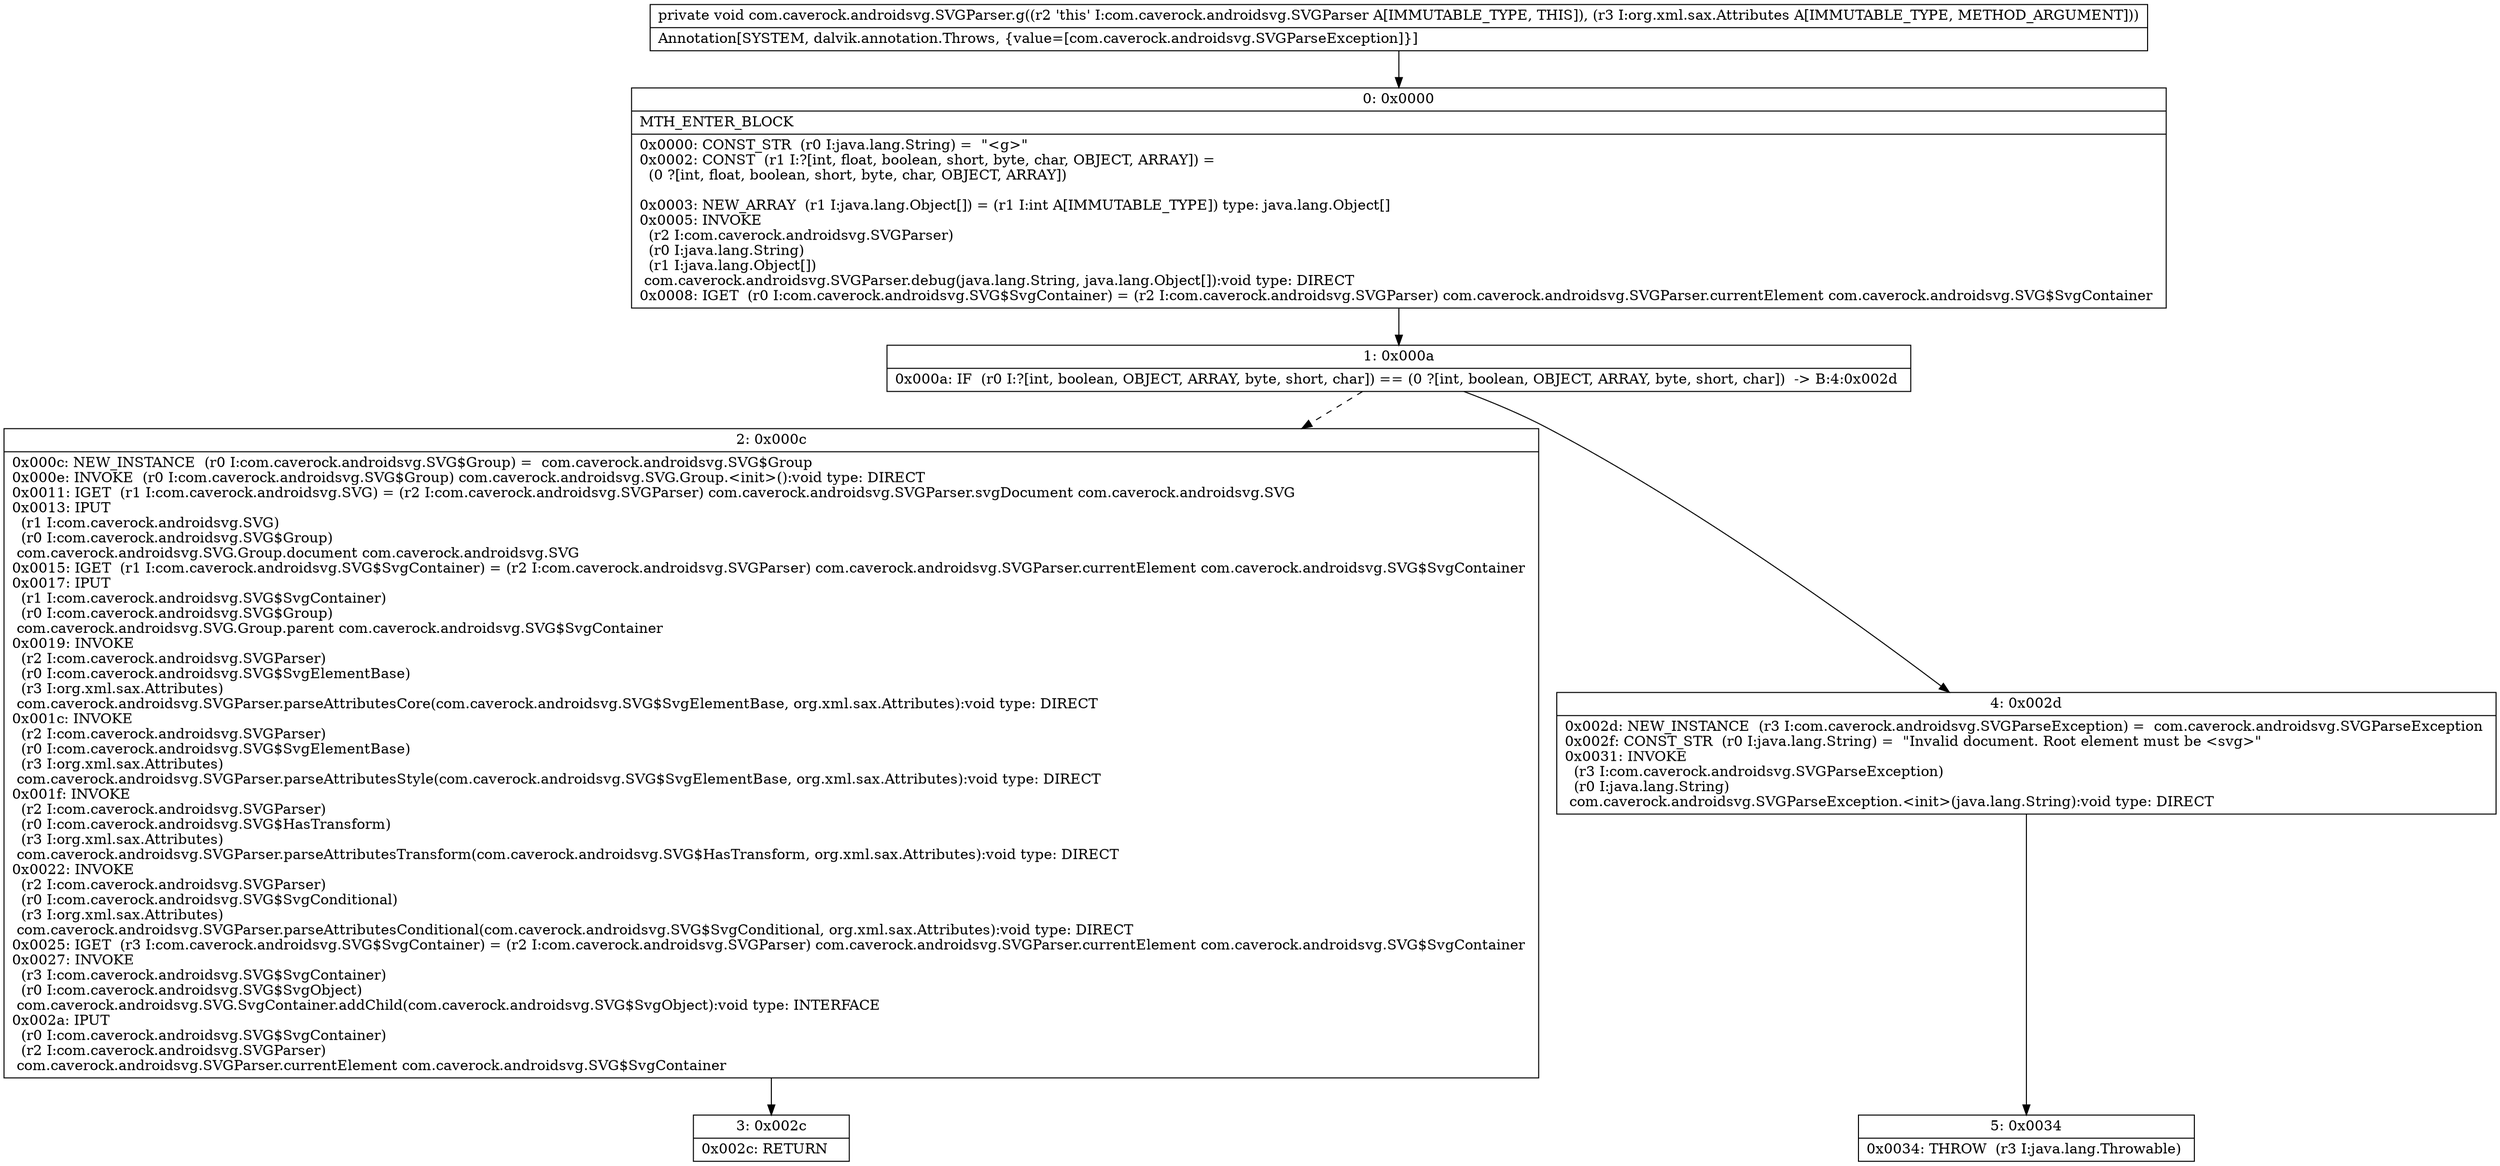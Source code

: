 digraph "CFG forcom.caverock.androidsvg.SVGParser.g(Lorg\/xml\/sax\/Attributes;)V" {
Node_0 [shape=record,label="{0\:\ 0x0000|MTH_ENTER_BLOCK\l|0x0000: CONST_STR  (r0 I:java.lang.String) =  \"\<g\>\" \l0x0002: CONST  (r1 I:?[int, float, boolean, short, byte, char, OBJECT, ARRAY]) = \l  (0 ?[int, float, boolean, short, byte, char, OBJECT, ARRAY])\l \l0x0003: NEW_ARRAY  (r1 I:java.lang.Object[]) = (r1 I:int A[IMMUTABLE_TYPE]) type: java.lang.Object[] \l0x0005: INVOKE  \l  (r2 I:com.caverock.androidsvg.SVGParser)\l  (r0 I:java.lang.String)\l  (r1 I:java.lang.Object[])\l com.caverock.androidsvg.SVGParser.debug(java.lang.String, java.lang.Object[]):void type: DIRECT \l0x0008: IGET  (r0 I:com.caverock.androidsvg.SVG$SvgContainer) = (r2 I:com.caverock.androidsvg.SVGParser) com.caverock.androidsvg.SVGParser.currentElement com.caverock.androidsvg.SVG$SvgContainer \l}"];
Node_1 [shape=record,label="{1\:\ 0x000a|0x000a: IF  (r0 I:?[int, boolean, OBJECT, ARRAY, byte, short, char]) == (0 ?[int, boolean, OBJECT, ARRAY, byte, short, char])  \-\> B:4:0x002d \l}"];
Node_2 [shape=record,label="{2\:\ 0x000c|0x000c: NEW_INSTANCE  (r0 I:com.caverock.androidsvg.SVG$Group) =  com.caverock.androidsvg.SVG$Group \l0x000e: INVOKE  (r0 I:com.caverock.androidsvg.SVG$Group) com.caverock.androidsvg.SVG.Group.\<init\>():void type: DIRECT \l0x0011: IGET  (r1 I:com.caverock.androidsvg.SVG) = (r2 I:com.caverock.androidsvg.SVGParser) com.caverock.androidsvg.SVGParser.svgDocument com.caverock.androidsvg.SVG \l0x0013: IPUT  \l  (r1 I:com.caverock.androidsvg.SVG)\l  (r0 I:com.caverock.androidsvg.SVG$Group)\l com.caverock.androidsvg.SVG.Group.document com.caverock.androidsvg.SVG \l0x0015: IGET  (r1 I:com.caverock.androidsvg.SVG$SvgContainer) = (r2 I:com.caverock.androidsvg.SVGParser) com.caverock.androidsvg.SVGParser.currentElement com.caverock.androidsvg.SVG$SvgContainer \l0x0017: IPUT  \l  (r1 I:com.caverock.androidsvg.SVG$SvgContainer)\l  (r0 I:com.caverock.androidsvg.SVG$Group)\l com.caverock.androidsvg.SVG.Group.parent com.caverock.androidsvg.SVG$SvgContainer \l0x0019: INVOKE  \l  (r2 I:com.caverock.androidsvg.SVGParser)\l  (r0 I:com.caverock.androidsvg.SVG$SvgElementBase)\l  (r3 I:org.xml.sax.Attributes)\l com.caverock.androidsvg.SVGParser.parseAttributesCore(com.caverock.androidsvg.SVG$SvgElementBase, org.xml.sax.Attributes):void type: DIRECT \l0x001c: INVOKE  \l  (r2 I:com.caverock.androidsvg.SVGParser)\l  (r0 I:com.caverock.androidsvg.SVG$SvgElementBase)\l  (r3 I:org.xml.sax.Attributes)\l com.caverock.androidsvg.SVGParser.parseAttributesStyle(com.caverock.androidsvg.SVG$SvgElementBase, org.xml.sax.Attributes):void type: DIRECT \l0x001f: INVOKE  \l  (r2 I:com.caverock.androidsvg.SVGParser)\l  (r0 I:com.caverock.androidsvg.SVG$HasTransform)\l  (r3 I:org.xml.sax.Attributes)\l com.caverock.androidsvg.SVGParser.parseAttributesTransform(com.caverock.androidsvg.SVG$HasTransform, org.xml.sax.Attributes):void type: DIRECT \l0x0022: INVOKE  \l  (r2 I:com.caverock.androidsvg.SVGParser)\l  (r0 I:com.caverock.androidsvg.SVG$SvgConditional)\l  (r3 I:org.xml.sax.Attributes)\l com.caverock.androidsvg.SVGParser.parseAttributesConditional(com.caverock.androidsvg.SVG$SvgConditional, org.xml.sax.Attributes):void type: DIRECT \l0x0025: IGET  (r3 I:com.caverock.androidsvg.SVG$SvgContainer) = (r2 I:com.caverock.androidsvg.SVGParser) com.caverock.androidsvg.SVGParser.currentElement com.caverock.androidsvg.SVG$SvgContainer \l0x0027: INVOKE  \l  (r3 I:com.caverock.androidsvg.SVG$SvgContainer)\l  (r0 I:com.caverock.androidsvg.SVG$SvgObject)\l com.caverock.androidsvg.SVG.SvgContainer.addChild(com.caverock.androidsvg.SVG$SvgObject):void type: INTERFACE \l0x002a: IPUT  \l  (r0 I:com.caverock.androidsvg.SVG$SvgContainer)\l  (r2 I:com.caverock.androidsvg.SVGParser)\l com.caverock.androidsvg.SVGParser.currentElement com.caverock.androidsvg.SVG$SvgContainer \l}"];
Node_3 [shape=record,label="{3\:\ 0x002c|0x002c: RETURN   \l}"];
Node_4 [shape=record,label="{4\:\ 0x002d|0x002d: NEW_INSTANCE  (r3 I:com.caverock.androidsvg.SVGParseException) =  com.caverock.androidsvg.SVGParseException \l0x002f: CONST_STR  (r0 I:java.lang.String) =  \"Invalid document. Root element must be \<svg\>\" \l0x0031: INVOKE  \l  (r3 I:com.caverock.androidsvg.SVGParseException)\l  (r0 I:java.lang.String)\l com.caverock.androidsvg.SVGParseException.\<init\>(java.lang.String):void type: DIRECT \l}"];
Node_5 [shape=record,label="{5\:\ 0x0034|0x0034: THROW  (r3 I:java.lang.Throwable) \l}"];
MethodNode[shape=record,label="{private void com.caverock.androidsvg.SVGParser.g((r2 'this' I:com.caverock.androidsvg.SVGParser A[IMMUTABLE_TYPE, THIS]), (r3 I:org.xml.sax.Attributes A[IMMUTABLE_TYPE, METHOD_ARGUMENT]))  | Annotation[SYSTEM, dalvik.annotation.Throws, \{value=[com.caverock.androidsvg.SVGParseException]\}]\l}"];
MethodNode -> Node_0;
Node_0 -> Node_1;
Node_1 -> Node_2[style=dashed];
Node_1 -> Node_4;
Node_2 -> Node_3;
Node_4 -> Node_5;
}


